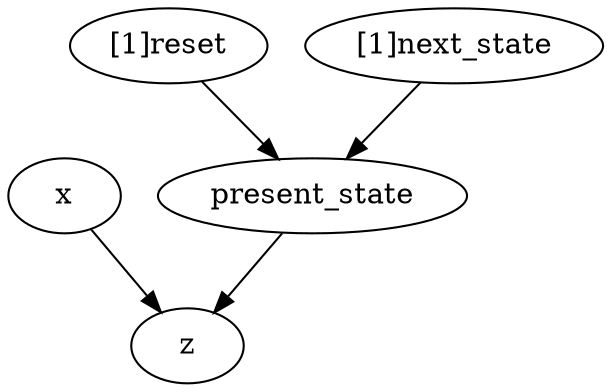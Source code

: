 strict digraph "" {
	x	[complexity=4,
		importance=0.466666630144,
		rank=0.116666657536];
	z	[complexity=0,
		importance=0.333333096832,
		rank=0.0];
	x -> z;
	"[1]reset"	[complexity=5,
		importance=1.33333233344,
		rank=0.266666466688];
	present_state	[complexity=4,
		importance=0.599999400064,
		rank=0.149999850016];
	"[1]reset" -> present_state;
	present_state -> z;
	"[1]next_state"	[complexity=6,
		importance=0.733332933376,
		rank=0.122222155563];
	"[1]next_state" -> present_state;
}
